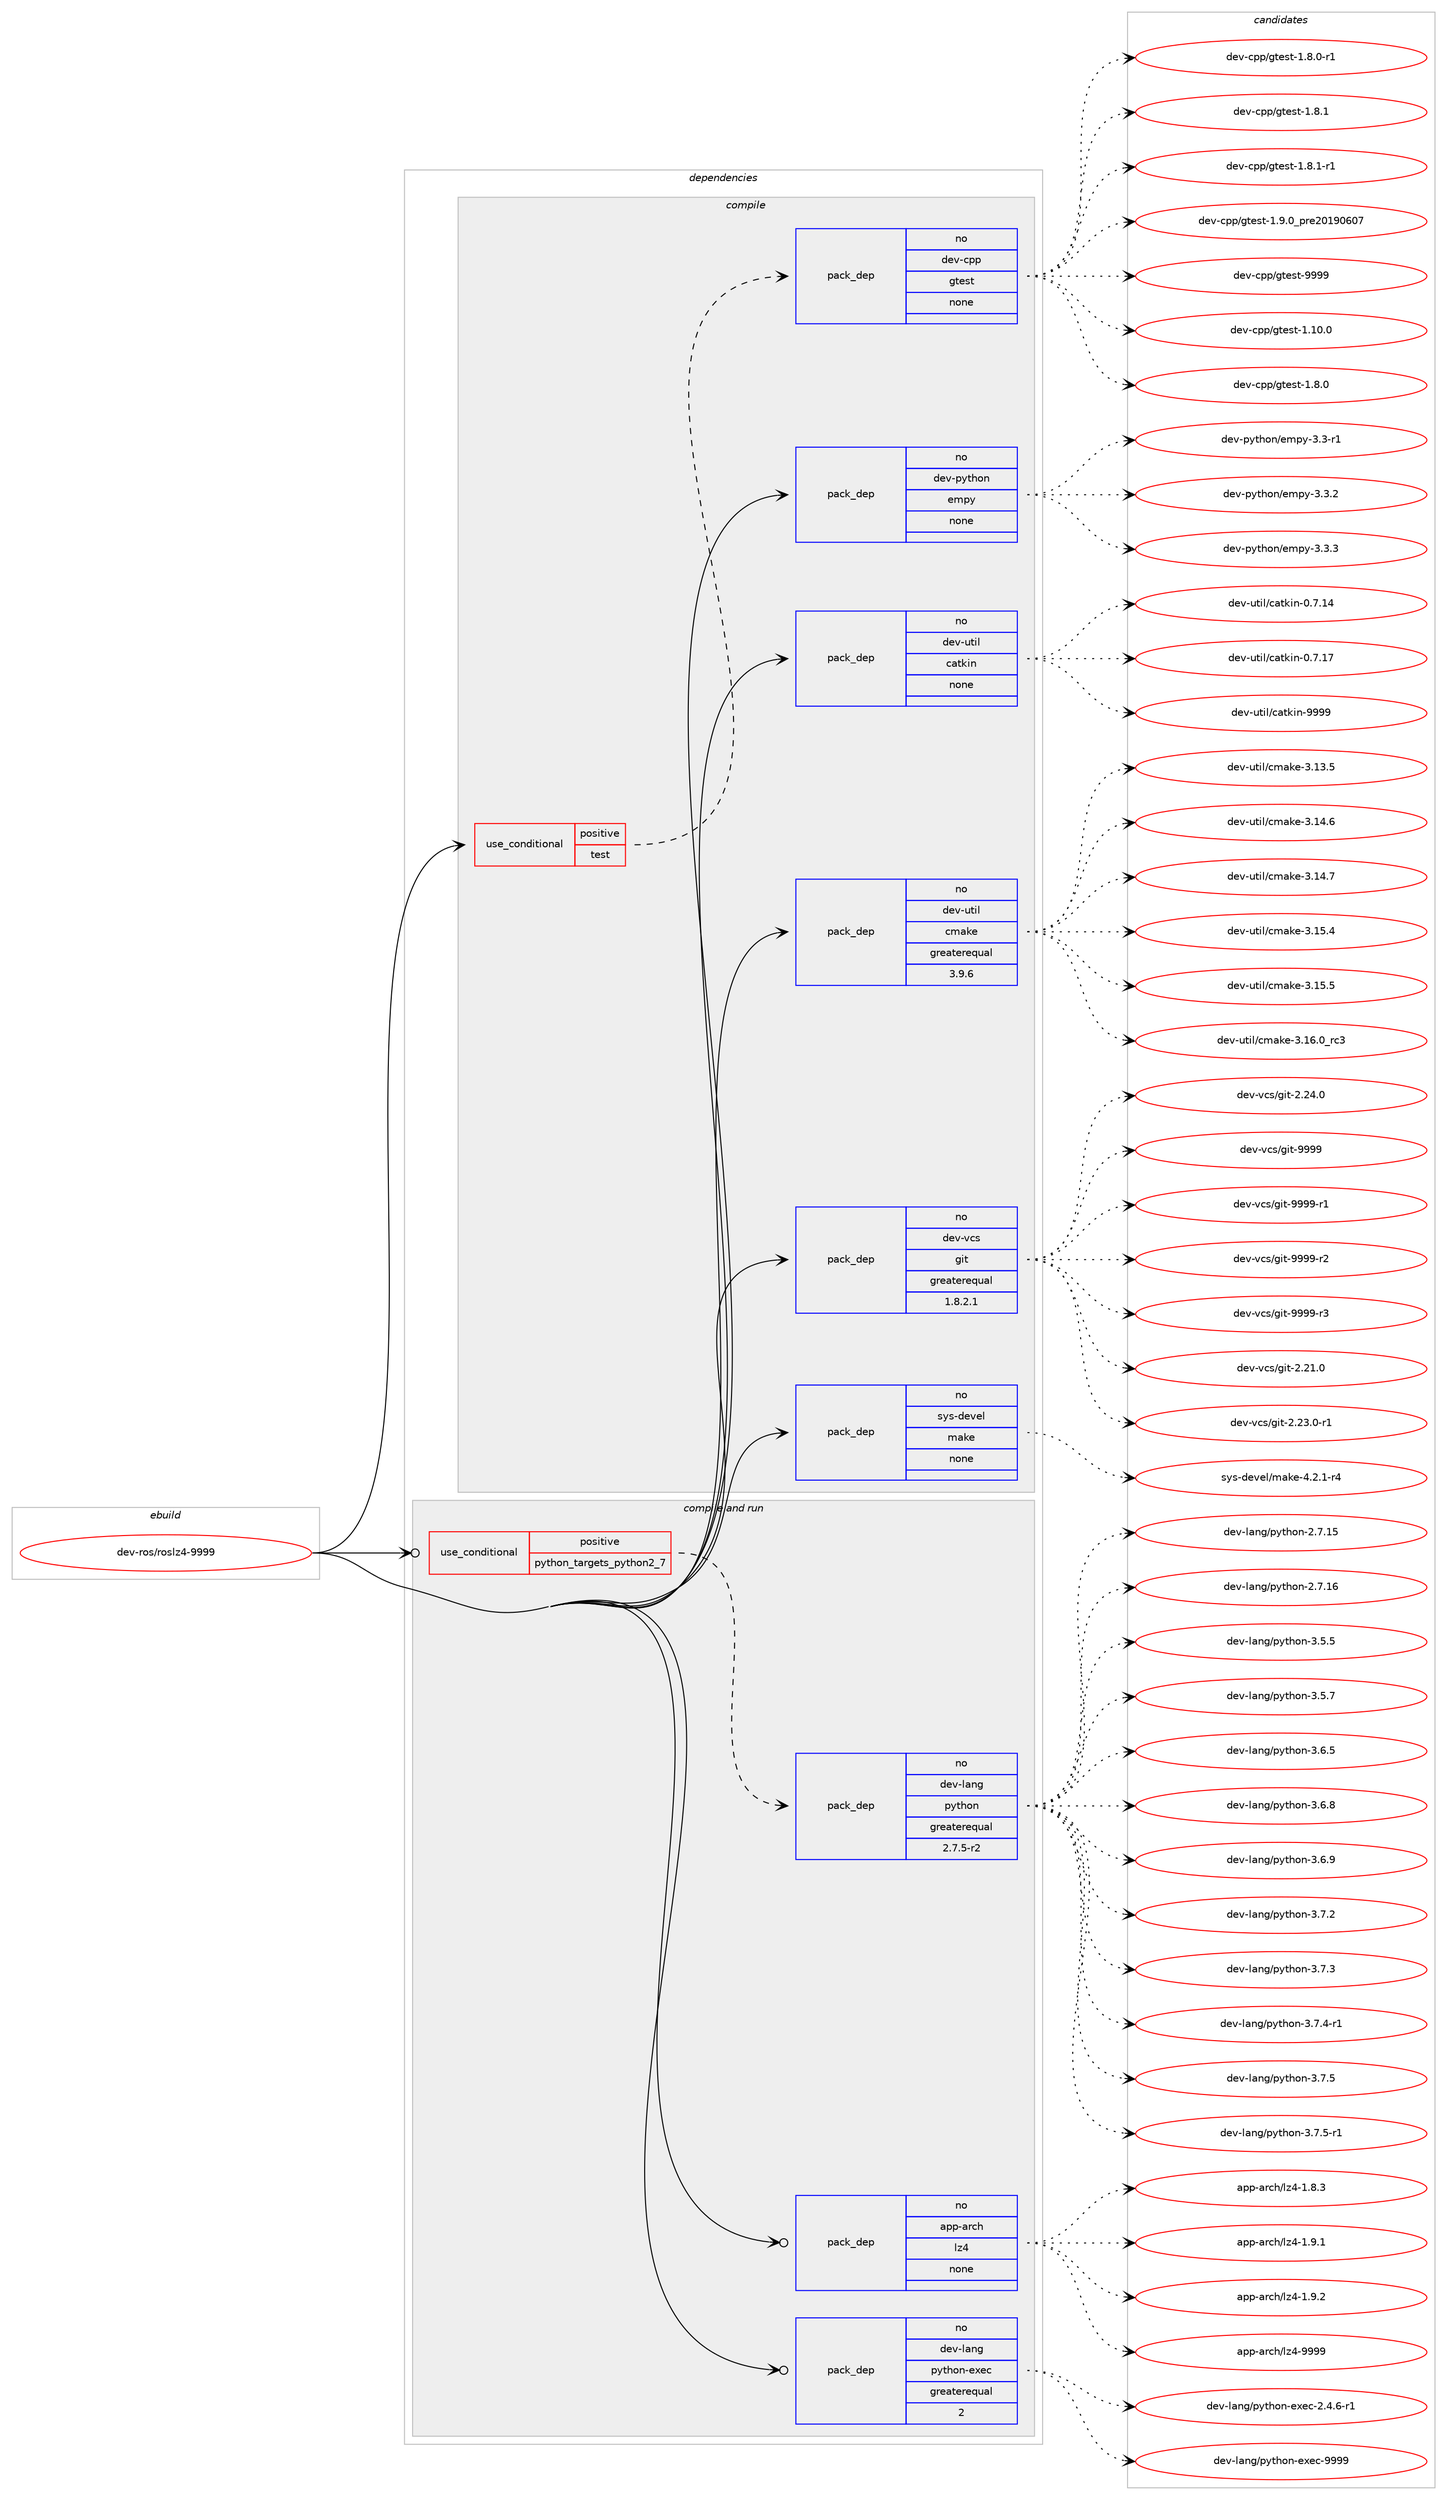 digraph prolog {

# *************
# Graph options
# *************

newrank=true;
concentrate=true;
compound=true;
graph [rankdir=LR,fontname=Helvetica,fontsize=10,ranksep=1.5];#, ranksep=2.5, nodesep=0.2];
edge  [arrowhead=vee];
node  [fontname=Helvetica,fontsize=10];

# **********
# The ebuild
# **********

subgraph cluster_leftcol {
color=gray;
rank=same;
label=<<i>ebuild</i>>;
id [label="dev-ros/roslz4-9999", color=red, width=4, href="../dev-ros/roslz4-9999.svg"];
}

# ****************
# The dependencies
# ****************

subgraph cluster_midcol {
color=gray;
label=<<i>dependencies</i>>;
subgraph cluster_compile {
fillcolor="#eeeeee";
style=filled;
label=<<i>compile</i>>;
subgraph cond154754 {
dependency662042 [label=<<TABLE BORDER="0" CELLBORDER="1" CELLSPACING="0" CELLPADDING="4"><TR><TD ROWSPAN="3" CELLPADDING="10">use_conditional</TD></TR><TR><TD>positive</TD></TR><TR><TD>test</TD></TR></TABLE>>, shape=none, color=red];
subgraph pack495382 {
dependency662043 [label=<<TABLE BORDER="0" CELLBORDER="1" CELLSPACING="0" CELLPADDING="4" WIDTH="220"><TR><TD ROWSPAN="6" CELLPADDING="30">pack_dep</TD></TR><TR><TD WIDTH="110">no</TD></TR><TR><TD>dev-cpp</TD></TR><TR><TD>gtest</TD></TR><TR><TD>none</TD></TR><TR><TD></TD></TR></TABLE>>, shape=none, color=blue];
}
dependency662042:e -> dependency662043:w [weight=20,style="dashed",arrowhead="vee"];
}
id:e -> dependency662042:w [weight=20,style="solid",arrowhead="vee"];
subgraph pack495383 {
dependency662044 [label=<<TABLE BORDER="0" CELLBORDER="1" CELLSPACING="0" CELLPADDING="4" WIDTH="220"><TR><TD ROWSPAN="6" CELLPADDING="30">pack_dep</TD></TR><TR><TD WIDTH="110">no</TD></TR><TR><TD>dev-python</TD></TR><TR><TD>empy</TD></TR><TR><TD>none</TD></TR><TR><TD></TD></TR></TABLE>>, shape=none, color=blue];
}
id:e -> dependency662044:w [weight=20,style="solid",arrowhead="vee"];
subgraph pack495384 {
dependency662045 [label=<<TABLE BORDER="0" CELLBORDER="1" CELLSPACING="0" CELLPADDING="4" WIDTH="220"><TR><TD ROWSPAN="6" CELLPADDING="30">pack_dep</TD></TR><TR><TD WIDTH="110">no</TD></TR><TR><TD>dev-util</TD></TR><TR><TD>catkin</TD></TR><TR><TD>none</TD></TR><TR><TD></TD></TR></TABLE>>, shape=none, color=blue];
}
id:e -> dependency662045:w [weight=20,style="solid",arrowhead="vee"];
subgraph pack495385 {
dependency662046 [label=<<TABLE BORDER="0" CELLBORDER="1" CELLSPACING="0" CELLPADDING="4" WIDTH="220"><TR><TD ROWSPAN="6" CELLPADDING="30">pack_dep</TD></TR><TR><TD WIDTH="110">no</TD></TR><TR><TD>dev-util</TD></TR><TR><TD>cmake</TD></TR><TR><TD>greaterequal</TD></TR><TR><TD>3.9.6</TD></TR></TABLE>>, shape=none, color=blue];
}
id:e -> dependency662046:w [weight=20,style="solid",arrowhead="vee"];
subgraph pack495386 {
dependency662047 [label=<<TABLE BORDER="0" CELLBORDER="1" CELLSPACING="0" CELLPADDING="4" WIDTH="220"><TR><TD ROWSPAN="6" CELLPADDING="30">pack_dep</TD></TR><TR><TD WIDTH="110">no</TD></TR><TR><TD>dev-vcs</TD></TR><TR><TD>git</TD></TR><TR><TD>greaterequal</TD></TR><TR><TD>1.8.2.1</TD></TR></TABLE>>, shape=none, color=blue];
}
id:e -> dependency662047:w [weight=20,style="solid",arrowhead="vee"];
subgraph pack495387 {
dependency662048 [label=<<TABLE BORDER="0" CELLBORDER="1" CELLSPACING="0" CELLPADDING="4" WIDTH="220"><TR><TD ROWSPAN="6" CELLPADDING="30">pack_dep</TD></TR><TR><TD WIDTH="110">no</TD></TR><TR><TD>sys-devel</TD></TR><TR><TD>make</TD></TR><TR><TD>none</TD></TR><TR><TD></TD></TR></TABLE>>, shape=none, color=blue];
}
id:e -> dependency662048:w [weight=20,style="solid",arrowhead="vee"];
}
subgraph cluster_compileandrun {
fillcolor="#eeeeee";
style=filled;
label=<<i>compile and run</i>>;
subgraph cond154755 {
dependency662049 [label=<<TABLE BORDER="0" CELLBORDER="1" CELLSPACING="0" CELLPADDING="4"><TR><TD ROWSPAN="3" CELLPADDING="10">use_conditional</TD></TR><TR><TD>positive</TD></TR><TR><TD>python_targets_python2_7</TD></TR></TABLE>>, shape=none, color=red];
subgraph pack495388 {
dependency662050 [label=<<TABLE BORDER="0" CELLBORDER="1" CELLSPACING="0" CELLPADDING="4" WIDTH="220"><TR><TD ROWSPAN="6" CELLPADDING="30">pack_dep</TD></TR><TR><TD WIDTH="110">no</TD></TR><TR><TD>dev-lang</TD></TR><TR><TD>python</TD></TR><TR><TD>greaterequal</TD></TR><TR><TD>2.7.5-r2</TD></TR></TABLE>>, shape=none, color=blue];
}
dependency662049:e -> dependency662050:w [weight=20,style="dashed",arrowhead="vee"];
}
id:e -> dependency662049:w [weight=20,style="solid",arrowhead="odotvee"];
subgraph pack495389 {
dependency662051 [label=<<TABLE BORDER="0" CELLBORDER="1" CELLSPACING="0" CELLPADDING="4" WIDTH="220"><TR><TD ROWSPAN="6" CELLPADDING="30">pack_dep</TD></TR><TR><TD WIDTH="110">no</TD></TR><TR><TD>app-arch</TD></TR><TR><TD>lz4</TD></TR><TR><TD>none</TD></TR><TR><TD></TD></TR></TABLE>>, shape=none, color=blue];
}
id:e -> dependency662051:w [weight=20,style="solid",arrowhead="odotvee"];
subgraph pack495390 {
dependency662052 [label=<<TABLE BORDER="0" CELLBORDER="1" CELLSPACING="0" CELLPADDING="4" WIDTH="220"><TR><TD ROWSPAN="6" CELLPADDING="30">pack_dep</TD></TR><TR><TD WIDTH="110">no</TD></TR><TR><TD>dev-lang</TD></TR><TR><TD>python-exec</TD></TR><TR><TD>greaterequal</TD></TR><TR><TD>2</TD></TR></TABLE>>, shape=none, color=blue];
}
id:e -> dependency662052:w [weight=20,style="solid",arrowhead="odotvee"];
}
subgraph cluster_run {
fillcolor="#eeeeee";
style=filled;
label=<<i>run</i>>;
}
}

# **************
# The candidates
# **************

subgraph cluster_choices {
rank=same;
color=gray;
label=<<i>candidates</i>>;

subgraph choice495382 {
color=black;
nodesep=1;
choice10010111845991121124710311610111511645494649484648 [label="dev-cpp/gtest-1.10.0", color=red, width=4,href="../dev-cpp/gtest-1.10.0.svg"];
choice100101118459911211247103116101115116454946564648 [label="dev-cpp/gtest-1.8.0", color=red, width=4,href="../dev-cpp/gtest-1.8.0.svg"];
choice1001011184599112112471031161011151164549465646484511449 [label="dev-cpp/gtest-1.8.0-r1", color=red, width=4,href="../dev-cpp/gtest-1.8.0-r1.svg"];
choice100101118459911211247103116101115116454946564649 [label="dev-cpp/gtest-1.8.1", color=red, width=4,href="../dev-cpp/gtest-1.8.1.svg"];
choice1001011184599112112471031161011151164549465646494511449 [label="dev-cpp/gtest-1.8.1-r1", color=red, width=4,href="../dev-cpp/gtest-1.8.1-r1.svg"];
choice100101118459911211247103116101115116454946574648951121141015048495748544855 [label="dev-cpp/gtest-1.9.0_pre20190607", color=red, width=4,href="../dev-cpp/gtest-1.9.0_pre20190607.svg"];
choice1001011184599112112471031161011151164557575757 [label="dev-cpp/gtest-9999", color=red, width=4,href="../dev-cpp/gtest-9999.svg"];
dependency662043:e -> choice10010111845991121124710311610111511645494649484648:w [style=dotted,weight="100"];
dependency662043:e -> choice100101118459911211247103116101115116454946564648:w [style=dotted,weight="100"];
dependency662043:e -> choice1001011184599112112471031161011151164549465646484511449:w [style=dotted,weight="100"];
dependency662043:e -> choice100101118459911211247103116101115116454946564649:w [style=dotted,weight="100"];
dependency662043:e -> choice1001011184599112112471031161011151164549465646494511449:w [style=dotted,weight="100"];
dependency662043:e -> choice100101118459911211247103116101115116454946574648951121141015048495748544855:w [style=dotted,weight="100"];
dependency662043:e -> choice1001011184599112112471031161011151164557575757:w [style=dotted,weight="100"];
}
subgraph choice495383 {
color=black;
nodesep=1;
choice1001011184511212111610411111047101109112121455146514511449 [label="dev-python/empy-3.3-r1", color=red, width=4,href="../dev-python/empy-3.3-r1.svg"];
choice1001011184511212111610411111047101109112121455146514650 [label="dev-python/empy-3.3.2", color=red, width=4,href="../dev-python/empy-3.3.2.svg"];
choice1001011184511212111610411111047101109112121455146514651 [label="dev-python/empy-3.3.3", color=red, width=4,href="../dev-python/empy-3.3.3.svg"];
dependency662044:e -> choice1001011184511212111610411111047101109112121455146514511449:w [style=dotted,weight="100"];
dependency662044:e -> choice1001011184511212111610411111047101109112121455146514650:w [style=dotted,weight="100"];
dependency662044:e -> choice1001011184511212111610411111047101109112121455146514651:w [style=dotted,weight="100"];
}
subgraph choice495384 {
color=black;
nodesep=1;
choice1001011184511711610510847999711610710511045484655464952 [label="dev-util/catkin-0.7.14", color=red, width=4,href="../dev-util/catkin-0.7.14.svg"];
choice1001011184511711610510847999711610710511045484655464955 [label="dev-util/catkin-0.7.17", color=red, width=4,href="../dev-util/catkin-0.7.17.svg"];
choice100101118451171161051084799971161071051104557575757 [label="dev-util/catkin-9999", color=red, width=4,href="../dev-util/catkin-9999.svg"];
dependency662045:e -> choice1001011184511711610510847999711610710511045484655464952:w [style=dotted,weight="100"];
dependency662045:e -> choice1001011184511711610510847999711610710511045484655464955:w [style=dotted,weight="100"];
dependency662045:e -> choice100101118451171161051084799971161071051104557575757:w [style=dotted,weight="100"];
}
subgraph choice495385 {
color=black;
nodesep=1;
choice1001011184511711610510847991099710710145514649514653 [label="dev-util/cmake-3.13.5", color=red, width=4,href="../dev-util/cmake-3.13.5.svg"];
choice1001011184511711610510847991099710710145514649524654 [label="dev-util/cmake-3.14.6", color=red, width=4,href="../dev-util/cmake-3.14.6.svg"];
choice1001011184511711610510847991099710710145514649524655 [label="dev-util/cmake-3.14.7", color=red, width=4,href="../dev-util/cmake-3.14.7.svg"];
choice1001011184511711610510847991099710710145514649534652 [label="dev-util/cmake-3.15.4", color=red, width=4,href="../dev-util/cmake-3.15.4.svg"];
choice1001011184511711610510847991099710710145514649534653 [label="dev-util/cmake-3.15.5", color=red, width=4,href="../dev-util/cmake-3.15.5.svg"];
choice1001011184511711610510847991099710710145514649544648951149951 [label="dev-util/cmake-3.16.0_rc3", color=red, width=4,href="../dev-util/cmake-3.16.0_rc3.svg"];
dependency662046:e -> choice1001011184511711610510847991099710710145514649514653:w [style=dotted,weight="100"];
dependency662046:e -> choice1001011184511711610510847991099710710145514649524654:w [style=dotted,weight="100"];
dependency662046:e -> choice1001011184511711610510847991099710710145514649524655:w [style=dotted,weight="100"];
dependency662046:e -> choice1001011184511711610510847991099710710145514649534652:w [style=dotted,weight="100"];
dependency662046:e -> choice1001011184511711610510847991099710710145514649534653:w [style=dotted,weight="100"];
dependency662046:e -> choice1001011184511711610510847991099710710145514649544648951149951:w [style=dotted,weight="100"];
}
subgraph choice495386 {
color=black;
nodesep=1;
choice10010111845118991154710310511645504650494648 [label="dev-vcs/git-2.21.0", color=red, width=4,href="../dev-vcs/git-2.21.0.svg"];
choice100101118451189911547103105116455046505146484511449 [label="dev-vcs/git-2.23.0-r1", color=red, width=4,href="../dev-vcs/git-2.23.0-r1.svg"];
choice10010111845118991154710310511645504650524648 [label="dev-vcs/git-2.24.0", color=red, width=4,href="../dev-vcs/git-2.24.0.svg"];
choice1001011184511899115471031051164557575757 [label="dev-vcs/git-9999", color=red, width=4,href="../dev-vcs/git-9999.svg"];
choice10010111845118991154710310511645575757574511449 [label="dev-vcs/git-9999-r1", color=red, width=4,href="../dev-vcs/git-9999-r1.svg"];
choice10010111845118991154710310511645575757574511450 [label="dev-vcs/git-9999-r2", color=red, width=4,href="../dev-vcs/git-9999-r2.svg"];
choice10010111845118991154710310511645575757574511451 [label="dev-vcs/git-9999-r3", color=red, width=4,href="../dev-vcs/git-9999-r3.svg"];
dependency662047:e -> choice10010111845118991154710310511645504650494648:w [style=dotted,weight="100"];
dependency662047:e -> choice100101118451189911547103105116455046505146484511449:w [style=dotted,weight="100"];
dependency662047:e -> choice10010111845118991154710310511645504650524648:w [style=dotted,weight="100"];
dependency662047:e -> choice1001011184511899115471031051164557575757:w [style=dotted,weight="100"];
dependency662047:e -> choice10010111845118991154710310511645575757574511449:w [style=dotted,weight="100"];
dependency662047:e -> choice10010111845118991154710310511645575757574511450:w [style=dotted,weight="100"];
dependency662047:e -> choice10010111845118991154710310511645575757574511451:w [style=dotted,weight="100"];
}
subgraph choice495387 {
color=black;
nodesep=1;
choice1151211154510010111810110847109971071014552465046494511452 [label="sys-devel/make-4.2.1-r4", color=red, width=4,href="../sys-devel/make-4.2.1-r4.svg"];
dependency662048:e -> choice1151211154510010111810110847109971071014552465046494511452:w [style=dotted,weight="100"];
}
subgraph choice495388 {
color=black;
nodesep=1;
choice10010111845108971101034711212111610411111045504655464953 [label="dev-lang/python-2.7.15", color=red, width=4,href="../dev-lang/python-2.7.15.svg"];
choice10010111845108971101034711212111610411111045504655464954 [label="dev-lang/python-2.7.16", color=red, width=4,href="../dev-lang/python-2.7.16.svg"];
choice100101118451089711010347112121116104111110455146534653 [label="dev-lang/python-3.5.5", color=red, width=4,href="../dev-lang/python-3.5.5.svg"];
choice100101118451089711010347112121116104111110455146534655 [label="dev-lang/python-3.5.7", color=red, width=4,href="../dev-lang/python-3.5.7.svg"];
choice100101118451089711010347112121116104111110455146544653 [label="dev-lang/python-3.6.5", color=red, width=4,href="../dev-lang/python-3.6.5.svg"];
choice100101118451089711010347112121116104111110455146544656 [label="dev-lang/python-3.6.8", color=red, width=4,href="../dev-lang/python-3.6.8.svg"];
choice100101118451089711010347112121116104111110455146544657 [label="dev-lang/python-3.6.9", color=red, width=4,href="../dev-lang/python-3.6.9.svg"];
choice100101118451089711010347112121116104111110455146554650 [label="dev-lang/python-3.7.2", color=red, width=4,href="../dev-lang/python-3.7.2.svg"];
choice100101118451089711010347112121116104111110455146554651 [label="dev-lang/python-3.7.3", color=red, width=4,href="../dev-lang/python-3.7.3.svg"];
choice1001011184510897110103471121211161041111104551465546524511449 [label="dev-lang/python-3.7.4-r1", color=red, width=4,href="../dev-lang/python-3.7.4-r1.svg"];
choice100101118451089711010347112121116104111110455146554653 [label="dev-lang/python-3.7.5", color=red, width=4,href="../dev-lang/python-3.7.5.svg"];
choice1001011184510897110103471121211161041111104551465546534511449 [label="dev-lang/python-3.7.5-r1", color=red, width=4,href="../dev-lang/python-3.7.5-r1.svg"];
dependency662050:e -> choice10010111845108971101034711212111610411111045504655464953:w [style=dotted,weight="100"];
dependency662050:e -> choice10010111845108971101034711212111610411111045504655464954:w [style=dotted,weight="100"];
dependency662050:e -> choice100101118451089711010347112121116104111110455146534653:w [style=dotted,weight="100"];
dependency662050:e -> choice100101118451089711010347112121116104111110455146534655:w [style=dotted,weight="100"];
dependency662050:e -> choice100101118451089711010347112121116104111110455146544653:w [style=dotted,weight="100"];
dependency662050:e -> choice100101118451089711010347112121116104111110455146544656:w [style=dotted,weight="100"];
dependency662050:e -> choice100101118451089711010347112121116104111110455146544657:w [style=dotted,weight="100"];
dependency662050:e -> choice100101118451089711010347112121116104111110455146554650:w [style=dotted,weight="100"];
dependency662050:e -> choice100101118451089711010347112121116104111110455146554651:w [style=dotted,weight="100"];
dependency662050:e -> choice1001011184510897110103471121211161041111104551465546524511449:w [style=dotted,weight="100"];
dependency662050:e -> choice100101118451089711010347112121116104111110455146554653:w [style=dotted,weight="100"];
dependency662050:e -> choice1001011184510897110103471121211161041111104551465546534511449:w [style=dotted,weight="100"];
}
subgraph choice495389 {
color=black;
nodesep=1;
choice971121124597114991044710812252454946564651 [label="app-arch/lz4-1.8.3", color=red, width=4,href="../app-arch/lz4-1.8.3.svg"];
choice971121124597114991044710812252454946574649 [label="app-arch/lz4-1.9.1", color=red, width=4,href="../app-arch/lz4-1.9.1.svg"];
choice971121124597114991044710812252454946574650 [label="app-arch/lz4-1.9.2", color=red, width=4,href="../app-arch/lz4-1.9.2.svg"];
choice9711211245971149910447108122524557575757 [label="app-arch/lz4-9999", color=red, width=4,href="../app-arch/lz4-9999.svg"];
dependency662051:e -> choice971121124597114991044710812252454946564651:w [style=dotted,weight="100"];
dependency662051:e -> choice971121124597114991044710812252454946574649:w [style=dotted,weight="100"];
dependency662051:e -> choice971121124597114991044710812252454946574650:w [style=dotted,weight="100"];
dependency662051:e -> choice9711211245971149910447108122524557575757:w [style=dotted,weight="100"];
}
subgraph choice495390 {
color=black;
nodesep=1;
choice10010111845108971101034711212111610411111045101120101994550465246544511449 [label="dev-lang/python-exec-2.4.6-r1", color=red, width=4,href="../dev-lang/python-exec-2.4.6-r1.svg"];
choice10010111845108971101034711212111610411111045101120101994557575757 [label="dev-lang/python-exec-9999", color=red, width=4,href="../dev-lang/python-exec-9999.svg"];
dependency662052:e -> choice10010111845108971101034711212111610411111045101120101994550465246544511449:w [style=dotted,weight="100"];
dependency662052:e -> choice10010111845108971101034711212111610411111045101120101994557575757:w [style=dotted,weight="100"];
}
}

}
